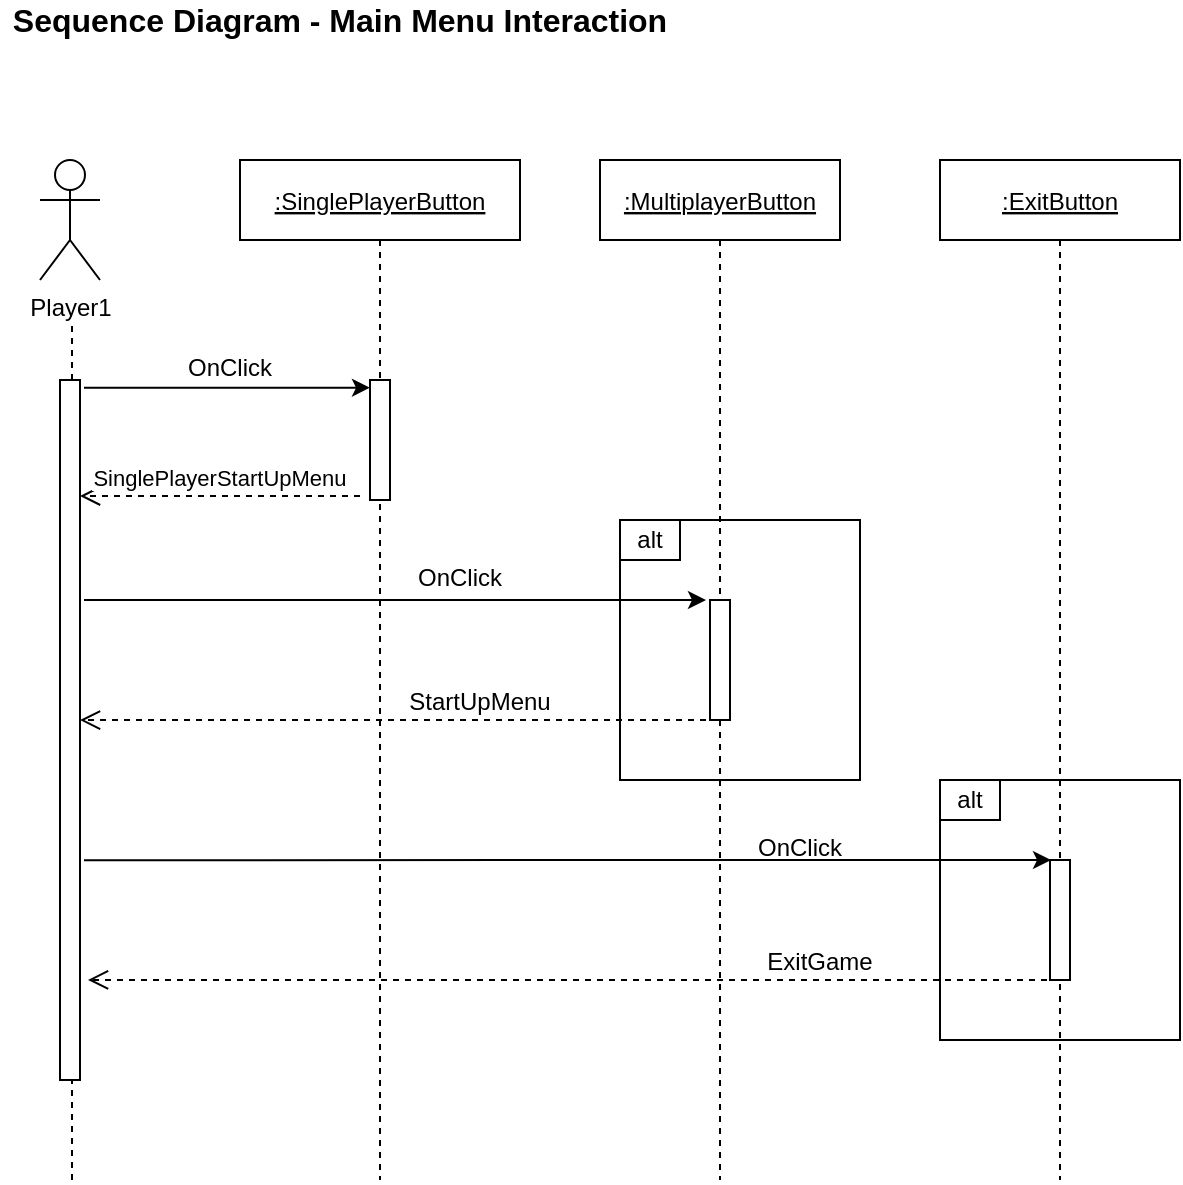 <mxfile version="14.4.4" type="device"><diagram id="kgpKYQtTHZ0yAKxKKP6v" name="Page-1"><mxGraphModel dx="1038" dy="519" grid="1" gridSize="10" guides="1" tooltips="1" connect="1" arrows="1" fold="1" page="1" pageScale="1" pageWidth="850" pageHeight="1100" math="0" shadow="0"><root><mxCell id="0"/><mxCell id="1" parent="0"/><mxCell id="MQ4aLRhYVkJSJTZF4wtp-28" value="" style="rounded=0;whiteSpace=wrap;html=1;" vertex="1" parent="1"><mxGeometry x="510" y="420" width="120" height="130" as="geometry"/></mxCell><mxCell id="MQ4aLRhYVkJSJTZF4wtp-20" value="" style="rounded=0;whiteSpace=wrap;html=1;" vertex="1" parent="1"><mxGeometry x="350" y="290" width="120" height="130" as="geometry"/></mxCell><mxCell id="3nuBFxr9cyL0pnOWT2aG-1" value=":MultiplayerButton" style="shape=umlLifeline;perimeter=lifelinePerimeter;container=1;collapsible=0;recursiveResize=0;rounded=0;shadow=0;strokeWidth=1;size=40;fontStyle=4" parent="1" vertex="1"><mxGeometry x="340" y="110" width="120" height="510" as="geometry"/></mxCell><mxCell id="MQ4aLRhYVkJSJTZF4wtp-19" value="" style="points=[];perimeter=orthogonalPerimeter;rounded=0;shadow=0;strokeWidth=1;" vertex="1" parent="3nuBFxr9cyL0pnOWT2aG-1"><mxGeometry x="55" y="220" width="10" height="60" as="geometry"/></mxCell><mxCell id="3nuBFxr9cyL0pnOWT2aG-5" value=":SinglePlayerButton" style="shape=umlLifeline;perimeter=lifelinePerimeter;container=1;collapsible=0;recursiveResize=0;rounded=0;shadow=0;strokeWidth=1;fontStyle=4" parent="1" vertex="1"><mxGeometry x="160" y="110" width="140" height="510" as="geometry"/></mxCell><mxCell id="3nuBFxr9cyL0pnOWT2aG-6" value="" style="points=[];perimeter=orthogonalPerimeter;rounded=0;shadow=0;strokeWidth=1;" parent="3nuBFxr9cyL0pnOWT2aG-5" vertex="1"><mxGeometry x="65" y="110" width="10" height="60" as="geometry"/></mxCell><mxCell id="3nuBFxr9cyL0pnOWT2aG-10" value="SinglePlayerStartUpMenu" style="verticalAlign=bottom;endArrow=open;dashed=1;endSize=8;shadow=0;strokeWidth=1;" parent="1" target="MQ4aLRhYVkJSJTZF4wtp-11" edge="1"><mxGeometry relative="1" as="geometry"><mxPoint x="100" y="280" as="targetPoint"/><mxPoint x="220" y="278" as="sourcePoint"/></mxGeometry></mxCell><mxCell id="MQ4aLRhYVkJSJTZF4wtp-2" value="&lt;font style=&quot;font-size: 16px&quot;&gt;&lt;b&gt;Sequence Diagram - Main Menu Interaction&lt;/b&gt;&lt;/font&gt;" style="text;html=1;strokeColor=none;fillColor=none;align=center;verticalAlign=middle;whiteSpace=wrap;rounded=0;" vertex="1" parent="1"><mxGeometry x="40" y="30" width="340" height="20" as="geometry"/></mxCell><mxCell id="MQ4aLRhYVkJSJTZF4wtp-3" value="&lt;div&gt;Player1&lt;/div&gt;&lt;div&gt;&lt;br&gt;&lt;/div&gt;" style="shape=umlActor;verticalLabelPosition=bottom;verticalAlign=top;html=1;outlineConnect=0;" vertex="1" parent="1"><mxGeometry x="60" y="110" width="30" height="60" as="geometry"/></mxCell><mxCell id="MQ4aLRhYVkJSJTZF4wtp-10" value="" style="endArrow=none;dashed=1;html=1;" edge="1" parent="1" source="MQ4aLRhYVkJSJTZF4wtp-11"><mxGeometry width="50" height="50" relative="1" as="geometry"><mxPoint x="76" y="400" as="sourcePoint"/><mxPoint x="76" y="190" as="targetPoint"/></mxGeometry></mxCell><mxCell id="MQ4aLRhYVkJSJTZF4wtp-11" value="" style="points=[];perimeter=orthogonalPerimeter;rounded=0;shadow=0;strokeWidth=1;" vertex="1" parent="1"><mxGeometry x="70" y="220" width="10" height="350" as="geometry"/></mxCell><mxCell id="MQ4aLRhYVkJSJTZF4wtp-12" value="" style="endArrow=none;dashed=1;html=1;" edge="1" parent="1" target="MQ4aLRhYVkJSJTZF4wtp-11"><mxGeometry width="50" height="50" relative="1" as="geometry"><mxPoint x="76" y="620" as="sourcePoint"/><mxPoint x="76" y="190" as="targetPoint"/></mxGeometry></mxCell><mxCell id="MQ4aLRhYVkJSJTZF4wtp-16" value="&lt;div align=&quot;center&quot;&gt;OnClick&lt;/div&gt;" style="text;whiteSpace=wrap;html=1;align=center;" vertex="1" parent="1"><mxGeometry x="120" y="200" width="70" height="20" as="geometry"/></mxCell><mxCell id="MQ4aLRhYVkJSJTZF4wtp-17" value="" style="endArrow=classic;html=1;exitX=1.2;exitY=0.011;exitDx=0;exitDy=0;exitPerimeter=0;" edge="1" parent="1" source="MQ4aLRhYVkJSJTZF4wtp-11" target="3nuBFxr9cyL0pnOWT2aG-6"><mxGeometry width="50" height="50" relative="1" as="geometry"><mxPoint x="450" y="290" as="sourcePoint"/><mxPoint x="500" y="240" as="targetPoint"/></mxGeometry></mxCell><mxCell id="MQ4aLRhYVkJSJTZF4wtp-21" value="alt" style="rounded=0;whiteSpace=wrap;html=1;" vertex="1" parent="1"><mxGeometry x="350" y="290" width="30" height="20" as="geometry"/></mxCell><mxCell id="MQ4aLRhYVkJSJTZF4wtp-22" value="" style="endArrow=classic;html=1;" edge="1" parent="1"><mxGeometry width="50" height="50" relative="1" as="geometry"><mxPoint x="82" y="330" as="sourcePoint"/><mxPoint x="393" y="330" as="targetPoint"/></mxGeometry></mxCell><mxCell id="MQ4aLRhYVkJSJTZF4wtp-23" value="&lt;div align=&quot;center&quot;&gt;OnClick&lt;/div&gt;" style="text;whiteSpace=wrap;html=1;align=center;" vertex="1" parent="1"><mxGeometry x="240" y="305" width="60" height="20" as="geometry"/></mxCell><mxCell id="MQ4aLRhYVkJSJTZF4wtp-24" value="StartUpMenu" style="verticalAlign=bottom;endArrow=open;dashed=1;endSize=8;shadow=0;strokeWidth=1;fontSize=12;" edge="1" parent="1" target="MQ4aLRhYVkJSJTZF4wtp-11"><mxGeometry x="-0.254" relative="1" as="geometry"><mxPoint x="260" y="390.0" as="targetPoint"/><mxPoint x="399" y="390.05" as="sourcePoint"/><mxPoint as="offset"/></mxGeometry></mxCell><mxCell id="MQ4aLRhYVkJSJTZF4wtp-26" value=":ExitButton" style="shape=umlLifeline;perimeter=lifelinePerimeter;container=1;collapsible=0;recursiveResize=0;rounded=0;shadow=0;strokeWidth=1;size=40;fontStyle=4" vertex="1" parent="1"><mxGeometry x="510" y="110" width="120" height="510" as="geometry"/></mxCell><mxCell id="MQ4aLRhYVkJSJTZF4wtp-27" value="" style="points=[];perimeter=orthogonalPerimeter;rounded=0;shadow=0;strokeWidth=1;" vertex="1" parent="MQ4aLRhYVkJSJTZF4wtp-26"><mxGeometry x="55" y="350" width="10" height="60" as="geometry"/></mxCell><mxCell id="MQ4aLRhYVkJSJTZF4wtp-29" value="alt" style="rounded=0;whiteSpace=wrap;html=1;" vertex="1" parent="1"><mxGeometry x="510" y="420" width="30" height="20" as="geometry"/></mxCell><mxCell id="MQ4aLRhYVkJSJTZF4wtp-31" value="" style="endArrow=classic;html=1;exitX=1.2;exitY=0.686;exitDx=0;exitDy=0;exitPerimeter=0;" edge="1" parent="1" source="MQ4aLRhYVkJSJTZF4wtp-11"><mxGeometry width="50" height="50" relative="1" as="geometry"><mxPoint x="254.5" y="460" as="sourcePoint"/><mxPoint x="565.5" y="460" as="targetPoint"/></mxGeometry></mxCell><mxCell id="MQ4aLRhYVkJSJTZF4wtp-36" value="&lt;div align=&quot;center&quot;&gt;OnClick&lt;/div&gt;" style="text;whiteSpace=wrap;html=1;align=center;" vertex="1" parent="1"><mxGeometry x="410" y="440" width="60" height="30" as="geometry"/></mxCell><mxCell id="MQ4aLRhYVkJSJTZF4wtp-37" value="ExitGame" style="verticalAlign=bottom;endArrow=open;dashed=1;endSize=8;shadow=0;strokeWidth=1;entryX=1.4;entryY=0.857;entryDx=0;entryDy=0;entryPerimeter=0;fontSize=12;" edge="1" parent="1" target="MQ4aLRhYVkJSJTZF4wtp-11"><mxGeometry x="-0.508" relative="1" as="geometry"><mxPoint x="250.5" y="520" as="targetPoint"/><mxPoint x="569.5" y="520" as="sourcePoint"/><mxPoint as="offset"/></mxGeometry></mxCell></root></mxGraphModel></diagram></mxfile>